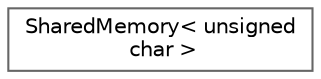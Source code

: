 digraph "Graphical Class Hierarchy"
{
 // LATEX_PDF_SIZE
  bgcolor="transparent";
  edge [fontname=Helvetica,fontsize=10,labelfontname=Helvetica,labelfontsize=10];
  node [fontname=Helvetica,fontsize=10,shape=box,height=0.2,width=0.4];
  rankdir="LR";
  Node0 [id="Node000000",label="SharedMemory\< unsigned\l char \>",height=0.2,width=0.4,color="grey40", fillcolor="white", style="filled",URL="$struct_shared_memory_3_01unsigned_01char_01_4.html",tooltip=" "];
}
